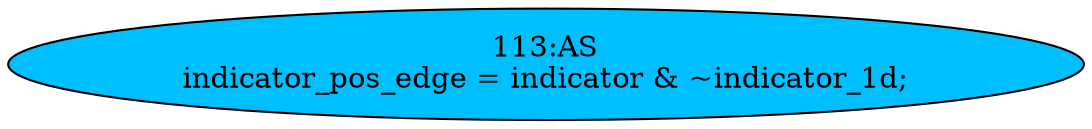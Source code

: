 strict digraph "" {
	node [label="\N"];
	"113:AS"	 [ast="<pyverilog.vparser.ast.Assign object at 0x7f6f38eceb10>",
		def_var="['indicator_pos_edge']",
		fillcolor=deepskyblue,
		label="113:AS
indicator_pos_edge = indicator & ~indicator_1d;",
		statements="[]",
		style=filled,
		typ=Assign,
		use_var="['indicator', 'indicator_1d']"];
}
